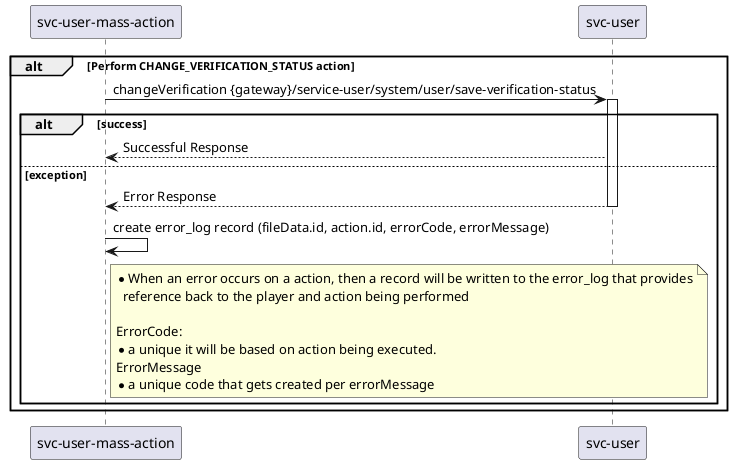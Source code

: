 .Mass Action Change Verification Status
[plantuml]
----
@startuml
'https://plantuml.com/sequence-diagram

participant  "svc-user-mass-action" as usermassaction
participant "svc-user" as user

alt Perform CHANGE_VERIFICATION_STATUS action
    usermassaction->user:changeVerification {gateway}/service-user/system/user/save-verification-status
    activate user
    alt success
        user-->usermassaction: Successful Response
    else exception
        user-->usermassaction: Error Response
        deactivate user
        usermassaction->usermassaction: create error_log record (fileData.id, action.id, errorCode, errorMessage)
        note right of usermassaction
            * When an error occurs on a action, then a record will be written to the error_log that provides
              reference back to the player and action being performed

            ErrorCode:
            * a unique it will be based on action being executed.
            ErrorMessage
            * a unique code that gets created per errorMessage
        end note
    end
end

@enduml
----
